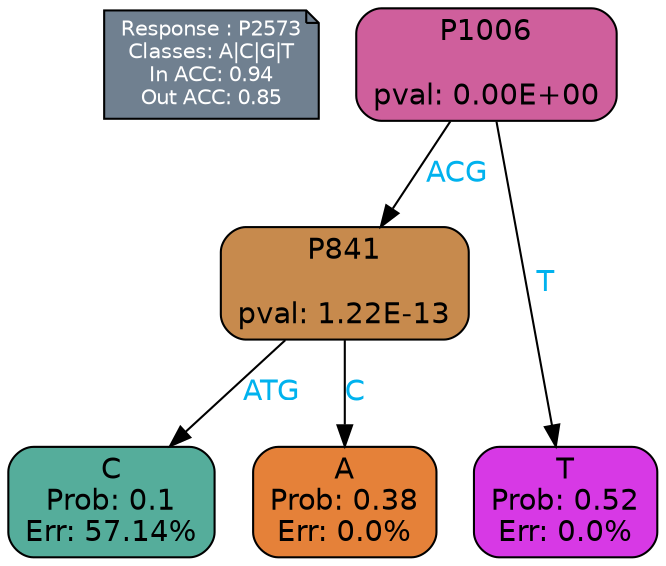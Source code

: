digraph Tree {
node [shape=box, style="filled, rounded", color="black", fontname=helvetica] ;
graph [ranksep=equally, splines=polylines, bgcolor=transparent, dpi=600] ;
edge [fontname=helvetica] ;
LEGEND [label="Response : P2573
Classes: A|C|G|T
In ACC: 0.94
Out ACC: 0.85
",shape=note,align=left,style=filled,fillcolor="slategray",fontcolor="white",fontsize=10];1 [label="P1006

pval: 0.00E+00", fillcolor="#cf5f9c"] ;
2 [label="P841

pval: 1.22E-13", fillcolor="#c78a4d"] ;
3 [label="C
Prob: 0.1
Err: 57.14%", fillcolor="#55ad9b"] ;
4 [label="A
Prob: 0.38
Err: 0.0%", fillcolor="#e58139"] ;
5 [label="T
Prob: 0.52
Err: 0.0%", fillcolor="#d739e5"] ;
1 -> 2 [label="ACG",fontcolor=deepskyblue2] ;
1 -> 5 [label="T",fontcolor=deepskyblue2] ;
2 -> 3 [label="ATG",fontcolor=deepskyblue2] ;
2 -> 4 [label="C",fontcolor=deepskyblue2] ;
{rank = same; 3;4;5;}{rank = same; LEGEND;1;}}